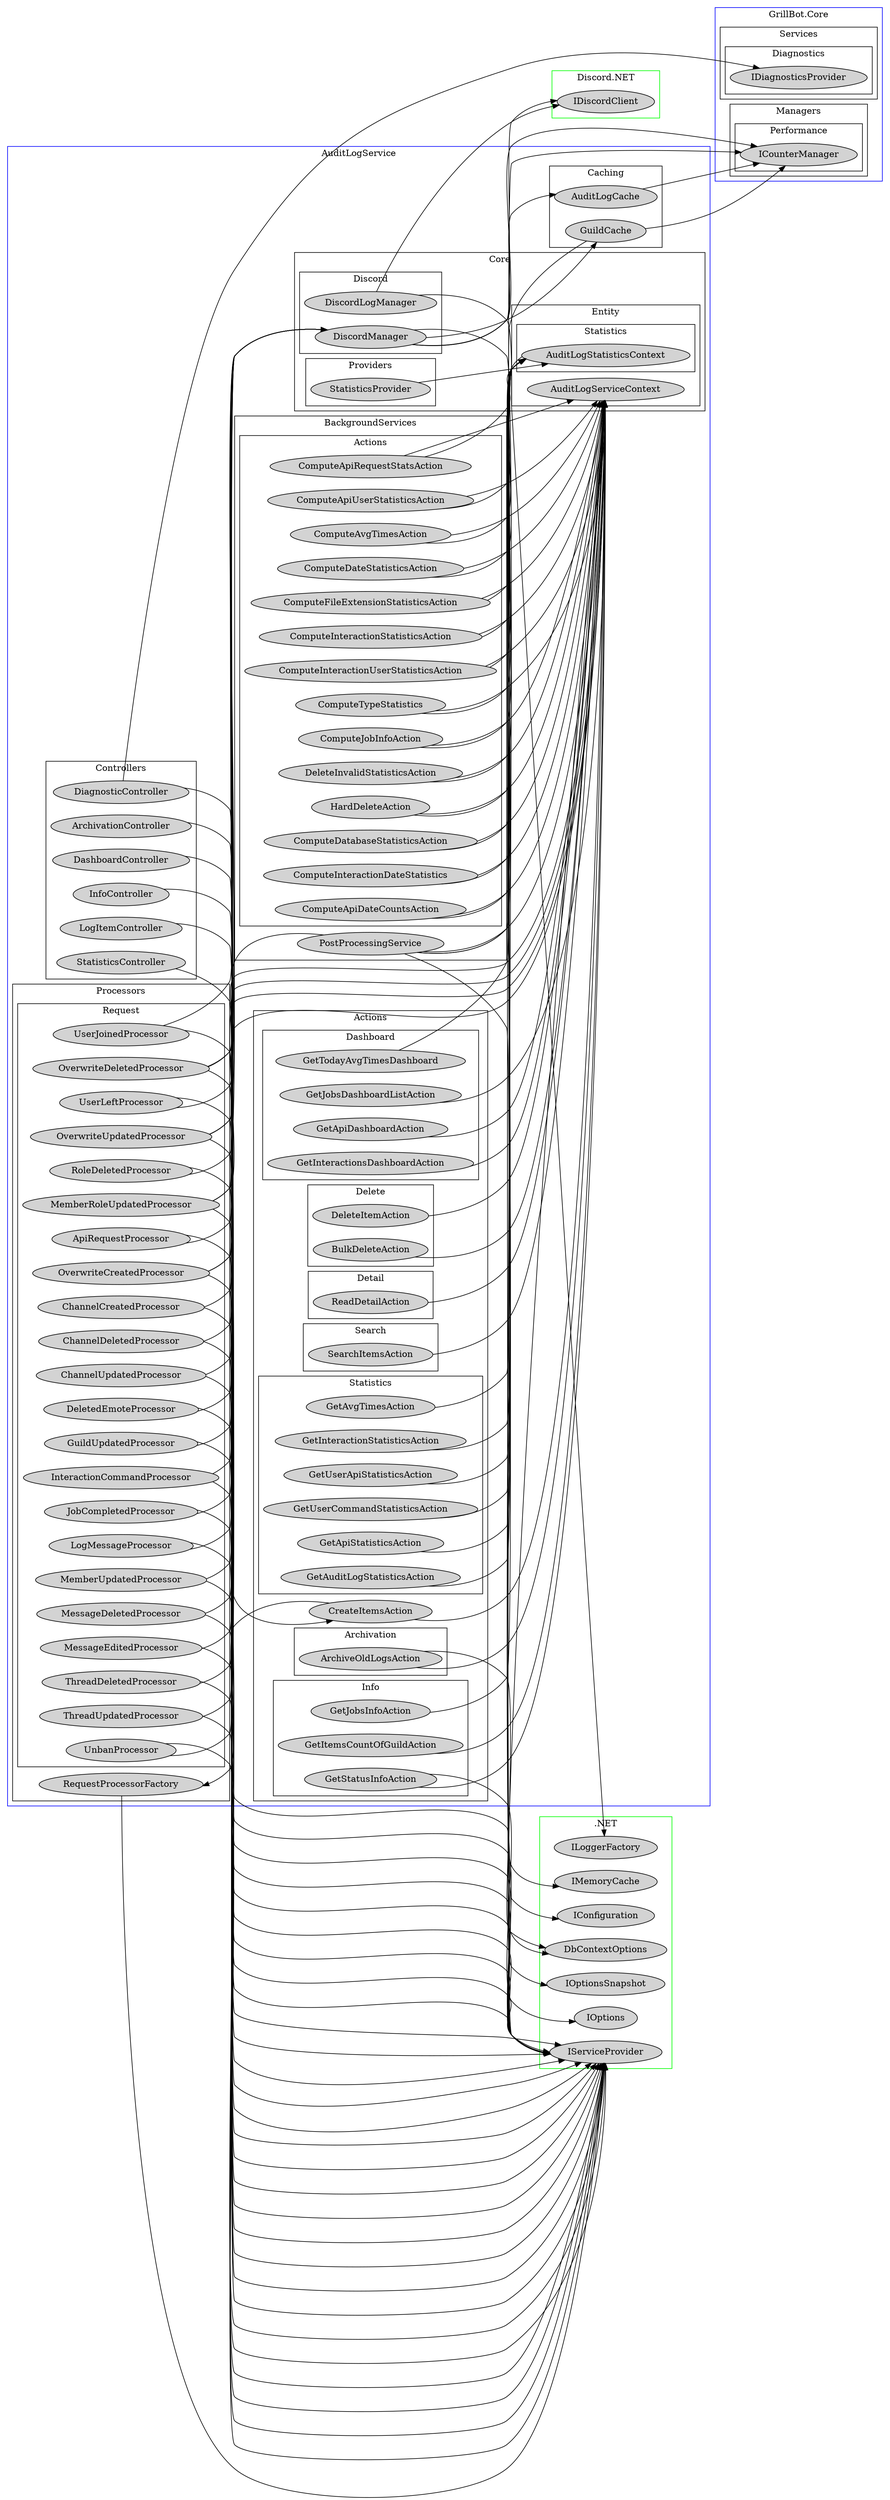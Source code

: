 digraph AuditLogService {
    rankdir=LR
	
	subgraph cluster_0 {
		node [style=filled];
		label = "AuditLogService";
		color=blue
		
        subgraph cluster_3_1 {
            node [style=filled];
            label="Actions";
            color=black;
            
            subgraph cluster_3_1_1 {
                node [style=filled];
                label="Archivation";
                color=black;
                
                ArchiveOldLogsAction
            }
            
            subgraph cluster_3_1_2 {
                node [style=filled];
                label="Dashboard";
                color=black;
                
                GetApiDashboardAction
                GetTodayAvgTimesDashboard
                GetInteractionsDashboardAction
                GetJobsDashboardListAction
            }
            
            subgraph cluster_3_1_3 {
                node [style=filled];
                label="Delete";
                color=black;
                
                DeleteItemAction
                BulkDeleteAction
            }
            
            subgraph cluster_3_1_4 {
                node [style=filled];
                label="Detail";
                color=black;
                
                ReadDetailAction
            }
            
            subgraph cluster_3_1_5 {
                node [style=filled];
                label="Info";
                color=black;
                
                GetJobsInfoAction
                GetItemsCountOfGuildAction
                GetStatusInfoAction
            }
            
            subgraph cluster_3_1_6 {
                node [style=filled];
                label="Search";
                color=black;
                
                SearchItemsAction
            }
            
            subgraph cluster_3_1_7 {
                node [style=filled];
                label="Statistics";
                color=black;
                
                GetApiStatisticsAction
                GetAuditLogStatisticsAction
                GetAvgTimesAction
                GetInteractionStatisticsAction
                GetUserApiStatisticsAction
                GetUserCommandStatisticsAction
            }
            
            CreateItemsAction
        }
        
        subgraph cluster_3_2 {
            node [style=filled];
            label="BackgroundServices";
            color=black;
            
            subgraph cluster_3_2_1 {
                node [style=filled];
                label="Actions";
                color=black;
                
                ComputeApiDateCountsAction
                ComputeApiRequestStatsAction
                ComputeApiUserStatisticsAction
                ComputeAvgTimesAction
                ComputeDateStatisticsAction
                ComputeFileExtensionStatisticsAction
                ComputeInteractionStatisticsAction
                ComputeInteractionUserStatisticsAction
                ComputeTypeStatistics
                ComputeJobInfoAction
                DeleteInvalidStatisticsAction
                HardDeleteAction
                ComputeDatabaseStatisticsAction
                ComputeInteractionDateStatistics
            }
            
            PostProcessingService
        }
        
        subgraph cluster_3_3 {
            node [style=filled];
            label="Caching";
            color=black;
            
            GuildCache
            AuditLogCache
        }
        
        subgraph cluster_3_4 {
            node [style=filled];
            label="Controllers";
            color=black;
            
            ArchivationController
            DashboardController
            DiagnosticController
            InfoController
            LogItemController
            StatisticsController
        }
        
        subgraph cluster_3_5 {
            node [style=filled];
            label="Core"
            color=black
            
            subgraph cluster_3_5_1 {
                node [style=filled];
                label="Discord"
                color=black;
                
                DiscordLogManager
                DiscordManager
            }
            
            subgraph cluster_3_5_2 {
                node [style=filled];
                label="Entity"
                color=black;
                
                AuditLogServiceContext
                
                subgraph cluster_3_5_2_1 {
                    node [style=filled];
                    label="Statistics"
                    color=black;
                
                    AuditLogStatisticsContext
                }
            }
            
            subgraph cluster_3_5_3 {
                node [style=filled];
                label="Providers"
                color=black;
                
                StatisticsProvider
            }
        }
        
        subgraph cluster_3_6 {
            node [style=filled];
            label="Processors"
            color=black
            
            subgraph cluster_3_6_1 {
                node [style=filled];
                label="Request"
                color=black
            
                ApiRequestProcessor
                ChannelCreatedProcessor
                ChannelDeletedProcessor
                ChannelUpdatedProcessor
                DeletedEmoteProcessor
                GuildUpdatedProcessor
                InteractionCommandProcessor
                JobCompletedProcessor
                LogMessageProcessor
                MemberRoleUpdatedProcessor
                MemberUpdatedProcessor
                MessageDeletedProcessor
                MessageEditedProcessor
                OverwriteCreatedProcessor
                OverwriteDeletedProcessor
                OverwriteUpdatedProcessor
                ThreadDeletedProcessor
                ThreadUpdatedProcessor
                UnbanProcessor
                UserJoinedProcessor
                UserLeftProcessor
                RoleDeletedProcessor
            }
            
            RequestProcessorFactory
        }
	}
	
	subgraph cluster_4 {
	    node [style=filled];
	    label = "GrillBot.Core";
	    color=blue
	    
	    subgraph cluster_4_1 {
	        node [style=filled];
            label="Managers";
            color=black;
            
            subgraph cluster_4_1_2 {
	            node [style=filled];
                label="Performance";
                color=black;
                
                ICounterManager
	        }
	    }
	    
	    subgraph cluster_4_2 {
	        node [style=filled];
            label="Services";
            color=black;
	        
	        subgraph cluster_4_3 {
	            node [style=filled];
                label="Diagnostics";
                color=black;
	            
	            IDiagnosticsProvider
	        }
	    }
	}
	
	subgraph cluster_100 {
	    node[style=filled];
	    label = ".NET"
	    color=green
	    
	    IServiceProvider
	    DbContextOptions
	    ILoggerFactory
	    IOptionsSnapshot
	    IConfiguration
	    IOptions
	    IMemoryCache
	}
	
	subgraph cluster_200 {
	    node[style=filled];
	    label = "Discord.NET"
	    color=green
	    
	    IDiscordClient
	}
	
    ArchiveOldLogsAction -> { IOptionsSnapshot AuditLogServiceContext }
    ReadDetailAction -> { AuditLogServiceContext }
    GetJobsInfoAction -> { AuditLogStatisticsContext }
    SearchItemsAction -> { AuditLogServiceContext }
    GetApiStatisticsAction -> { AuditLogStatisticsContext }
    GetAuditLogStatisticsAction -> { AuditLogStatisticsContext }
    GetAvgTimesAction -> { AuditLogStatisticsContext }
    GetInteractionStatisticsAction -> { AuditLogStatisticsContext }
    GetUserApiStatisticsAction -> { AuditLogStatisticsContext }
    GetUserCommandStatisticsAction -> { AuditLogStatisticsContext }
    CreateItemsAction -> { AuditLogServiceContext RequestProcessorFactory }
    DeleteItemAction -> { AuditLogServiceContext }
    ArchivationController -> { IServiceProvider }
    DiagnosticController -> { IDiagnosticsProvider IServiceProvider }
    InfoController -> { IServiceProvider }
    LogItemController -> { IServiceProvider }
    StatisticsController -> { IServiceProvider }
    DiscordLogManager -> { IDiscordClient ILoggerFactory }
    DiscordManager -> { IDiscordClient IConfiguration ICounterManager GuildCache AuditLogCache }
    AuditLogServiceContext -> { DbContextOptions }
    StatisticsProvider -> { AuditLogStatisticsContext }
    { ApiRequestProcessor ChannelCreatedProcessor ChannelDeletedProcessor ChannelUpdatedProcessor DeletedEmoteProcessor GuildUpdatedProcessor InteractionCommandProcessor JobCompletedProcessor LogMessageProcessor MemberUpdatedProcessor MessageDeletedProcessor MessageEditedProcessor ThreadDeletedProcessor ThreadUpdatedProcessor UnbanProcessor UserJoinedProcessor UserLeftProcessor RoleDeletedProcessor } -> { IServiceProvider DiscordManager }
    { MemberRoleUpdatedProcessor OverwriteCreatedProcessor OverwriteDeletedProcessor OverwriteUpdatedProcessor } -> { IServiceProvider AuditLogServiceContext DiscordManager }
    RequestProcessorFactory -> { IServiceProvider }
    GetItemsCountOfGuildAction -> { AuditLogServiceContext }
    GetApiDashboardAction -> { AuditLogServiceContext }
    GetTodayAvgTimesDashboard -> { AuditLogStatisticsContext }
    GetInteractionsDashboardAction -> { AuditLogServiceContext }
    GetJobsDashboardListAction -> { AuditLogServiceContext }
    DashboardController -> { IServiceProvider }
    GetStatusInfoAction -> { AuditLogServiceContext IOptions }
    { ComputeApiDateCountsAction ComputeApiRequestStatsAction ComputeApiUserStatisticsAction ComputeAvgTimesAction ComputeDateStatisticsAction ComputeFileExtensionStatisticsAction ComputeInteractionStatisticsAction ComputeInteractionUserStatisticsAction ComputeTypeStatistics DeleteInvalidStatisticsAction HardDeleteAction ComputeJobInfoAction ComputeDatabaseStatisticsAction ComputeInteractionDateStatistics } -> { AuditLogServiceContext AuditLogStatisticsContext }
    PostProcessingService -> { IServiceProvider ICounterManager CreateItemsAction AuditLogServiceContext AuditLogStatisticsContext }
    AuditLogStatisticsContext -> { DbContextOptions }
    BulkDeleteAction -> { AuditLogServiceContext }
    GuildCache -> { IMemoryCache ICounterManager }
    AuditLogCache -> { ICounterManager }
}
